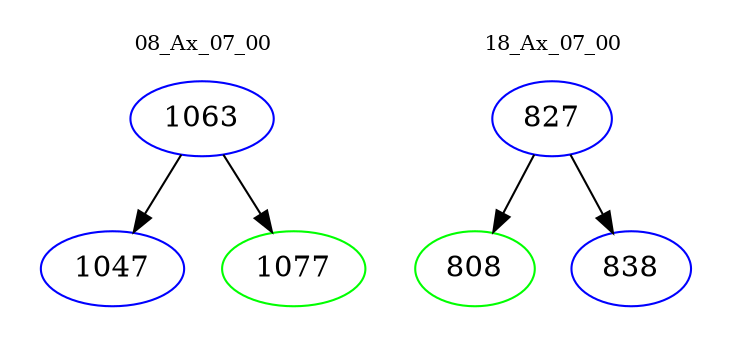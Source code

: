 digraph{
subgraph cluster_0 {
color = white
label = "08_Ax_07_00";
fontsize=10;
T0_1063 [label="1063", color="blue"]
T0_1063 -> T0_1047 [color="black"]
T0_1047 [label="1047", color="blue"]
T0_1063 -> T0_1077 [color="black"]
T0_1077 [label="1077", color="green"]
}
subgraph cluster_1 {
color = white
label = "18_Ax_07_00";
fontsize=10;
T1_827 [label="827", color="blue"]
T1_827 -> T1_808 [color="black"]
T1_808 [label="808", color="green"]
T1_827 -> T1_838 [color="black"]
T1_838 [label="838", color="blue"]
}
}
